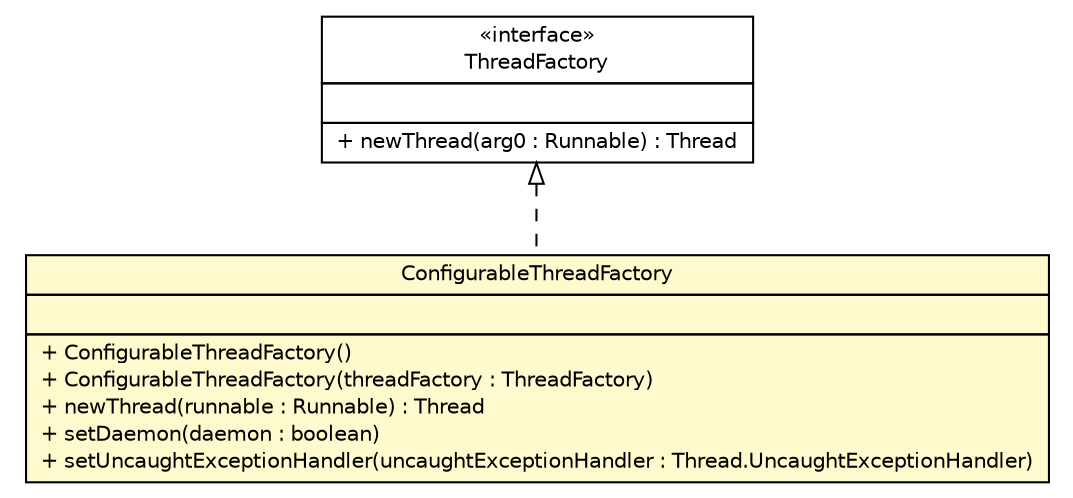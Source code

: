 #!/usr/local/bin/dot
#
# Class diagram 
# Generated by UMLGraph version R5_6 (http://www.umlgraph.org/)
#

digraph G {
	edge [fontname="Helvetica",fontsize=10,labelfontname="Helvetica",labelfontsize=10];
	node [fontname="Helvetica",fontsize=10,shape=plaintext];
	nodesep=0.25;
	ranksep=0.5;
	// sorcer.util.ConfigurableThreadFactory
	c95708 [label=<<table title="sorcer.util.ConfigurableThreadFactory" border="0" cellborder="1" cellspacing="0" cellpadding="2" port="p" bgcolor="lemonChiffon" href="./ConfigurableThreadFactory.html">
		<tr><td><table border="0" cellspacing="0" cellpadding="1">
<tr><td align="center" balign="center"> ConfigurableThreadFactory </td></tr>
		</table></td></tr>
		<tr><td><table border="0" cellspacing="0" cellpadding="1">
<tr><td align="left" balign="left">  </td></tr>
		</table></td></tr>
		<tr><td><table border="0" cellspacing="0" cellpadding="1">
<tr><td align="left" balign="left"> + ConfigurableThreadFactory() </td></tr>
<tr><td align="left" balign="left"> + ConfigurableThreadFactory(threadFactory : ThreadFactory) </td></tr>
<tr><td align="left" balign="left"> + newThread(runnable : Runnable) : Thread </td></tr>
<tr><td align="left" balign="left"> + setDaemon(daemon : boolean) </td></tr>
<tr><td align="left" balign="left"> + setUncaughtExceptionHandler(uncaughtExceptionHandler : Thread.UncaughtExceptionHandler) </td></tr>
		</table></td></tr>
		</table>>, URL="./ConfigurableThreadFactory.html", fontname="Helvetica", fontcolor="black", fontsize=10.0];
	//sorcer.util.ConfigurableThreadFactory implements java.util.concurrent.ThreadFactory
	c96250:p -> c95708:p [dir=back,arrowtail=empty,style=dashed];
	// java.util.concurrent.ThreadFactory
	c96250 [label=<<table title="java.util.concurrent.ThreadFactory" border="0" cellborder="1" cellspacing="0" cellpadding="2" port="p" href="http://docs.oracle.com/javase/7/docs/api/java/util/concurrent/ThreadFactory.html">
		<tr><td><table border="0" cellspacing="0" cellpadding="1">
<tr><td align="center" balign="center"> &#171;interface&#187; </td></tr>
<tr><td align="center" balign="center"> ThreadFactory </td></tr>
		</table></td></tr>
		<tr><td><table border="0" cellspacing="0" cellpadding="1">
<tr><td align="left" balign="left">  </td></tr>
		</table></td></tr>
		<tr><td><table border="0" cellspacing="0" cellpadding="1">
<tr><td align="left" balign="left"> + newThread(arg0 : Runnable) : Thread </td></tr>
		</table></td></tr>
		</table>>, URL="http://docs.oracle.com/javase/7/docs/api/java/util/concurrent/ThreadFactory.html", fontname="Helvetica", fontcolor="black", fontsize=10.0];
}

